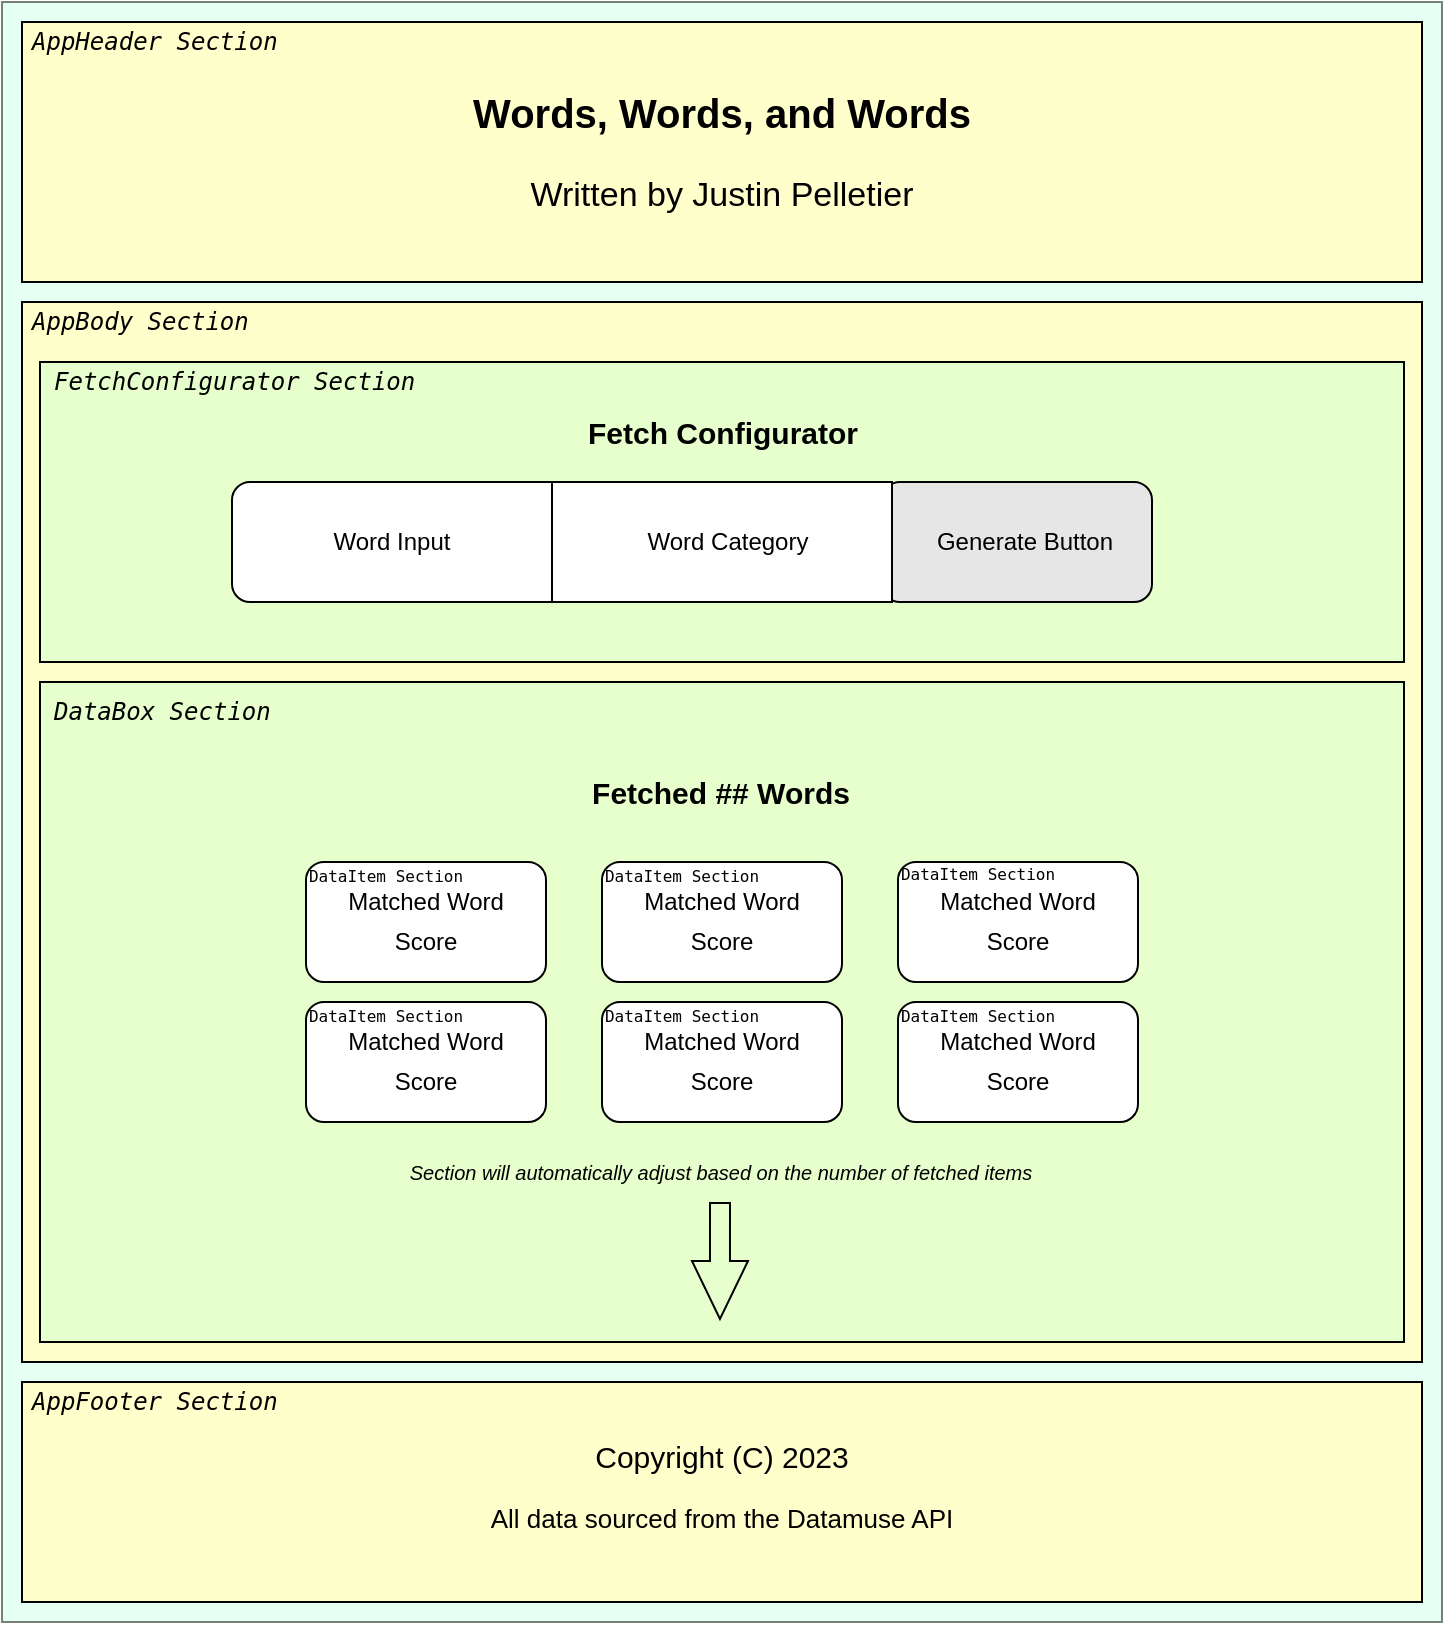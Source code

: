 <mxfile version="22.1.6" type="device">
  <diagram name="Page-1" id="j0ypjppqDU0BBYaaAZ5z">
    <mxGraphModel dx="1395" dy="625" grid="1" gridSize="10" guides="1" tooltips="1" connect="1" arrows="1" fold="1" page="1" pageScale="1" pageWidth="850" pageHeight="1100" math="0" shadow="0">
      <root>
        <mxCell id="0" />
        <mxCell id="1" parent="0" />
        <mxCell id="8qBAjIgAd5Vfwt2U9NI6-1" value="" style="rounded=0;whiteSpace=wrap;html=1;opacity=50;fillColor=#CCFFE6;" vertex="1" parent="1">
          <mxGeometry x="80" y="40" width="720" height="810" as="geometry" />
        </mxCell>
        <mxCell id="8qBAjIgAd5Vfwt2U9NI6-65" value="" style="group" vertex="1" connectable="0" parent="1">
          <mxGeometry x="90" y="190" width="700" height="530" as="geometry" />
        </mxCell>
        <mxCell id="8qBAjIgAd5Vfwt2U9NI6-6" value="" style="rounded=0;whiteSpace=wrap;html=1;fillColor=#FFFFCC;" vertex="1" parent="8qBAjIgAd5Vfwt2U9NI6-65">
          <mxGeometry width="700" height="530" as="geometry" />
        </mxCell>
        <mxCell id="8qBAjIgAd5Vfwt2U9NI6-7" value="&lt;pre&gt;&lt;i&gt;AppBody Section&lt;/i&gt;&lt;/pre&gt;" style="text;html=1;strokeColor=none;fillColor=none;align=left;verticalAlign=middle;whiteSpace=wrap;rounded=0;" vertex="1" parent="8qBAjIgAd5Vfwt2U9NI6-65">
          <mxGeometry x="3" width="130" height="20.385" as="geometry" />
        </mxCell>
        <mxCell id="8qBAjIgAd5Vfwt2U9NI6-11" value="" style="rounded=0;whiteSpace=wrap;html=1;fillColor=#E6FFCC;" vertex="1" parent="1">
          <mxGeometry x="99" y="380" width="682" height="330" as="geometry" />
        </mxCell>
        <mxCell id="8qBAjIgAd5Vfwt2U9NI6-12" value="&lt;pre&gt;&lt;i&gt;DataBox Section&lt;/i&gt;&lt;/pre&gt;" style="text;html=1;strokeColor=none;fillColor=none;align=left;verticalAlign=middle;whiteSpace=wrap;rounded=0;" vertex="1" parent="1">
          <mxGeometry x="104" y="385" width="130" height="20" as="geometry" />
        </mxCell>
        <mxCell id="8qBAjIgAd5Vfwt2U9NI6-14" value="&lt;font style=&quot;font-size: 15px;&quot;&gt;&lt;b&gt;Fetched ## Words&lt;/b&gt;&lt;/font&gt;" style="text;html=1;strokeColor=none;fillColor=none;align=center;verticalAlign=middle;whiteSpace=wrap;rounded=0;" vertex="1" parent="1">
          <mxGeometry x="366.5" y="420" width="145" height="30" as="geometry" />
        </mxCell>
        <mxCell id="8qBAjIgAd5Vfwt2U9NI6-51" value="&lt;font style=&quot;font-size: 10px;&quot;&gt;&lt;i&gt;Section will automatically adjust based on the number of fetched items&lt;/i&gt;&lt;/font&gt;" style="text;html=1;strokeColor=none;fillColor=none;align=center;verticalAlign=middle;whiteSpace=wrap;rounded=0;" vertex="1" parent="1">
          <mxGeometry x="246.5" y="610" width="385" height="30" as="geometry" />
        </mxCell>
        <mxCell id="8qBAjIgAd5Vfwt2U9NI6-53" value="" style="group" vertex="1" connectable="0" parent="1">
          <mxGeometry x="232" y="470" width="416" height="130" as="geometry" />
        </mxCell>
        <mxCell id="8qBAjIgAd5Vfwt2U9NI6-19" value="" style="group" vertex="1" connectable="0" parent="8qBAjIgAd5Vfwt2U9NI6-53">
          <mxGeometry width="120" height="60" as="geometry" />
        </mxCell>
        <mxCell id="8qBAjIgAd5Vfwt2U9NI6-16" value="" style="rounded=1;whiteSpace=wrap;html=1;" vertex="1" parent="8qBAjIgAd5Vfwt2U9NI6-19">
          <mxGeometry width="120" height="60" as="geometry" />
        </mxCell>
        <mxCell id="8qBAjIgAd5Vfwt2U9NI6-17" value="Matched Word" style="text;html=1;strokeColor=none;fillColor=none;align=center;verticalAlign=middle;whiteSpace=wrap;rounded=0;" vertex="1" parent="8qBAjIgAd5Vfwt2U9NI6-19">
          <mxGeometry x="20" y="10" width="80" height="20" as="geometry" />
        </mxCell>
        <mxCell id="8qBAjIgAd5Vfwt2U9NI6-18" value="Score" style="text;html=1;strokeColor=none;fillColor=none;align=center;verticalAlign=middle;whiteSpace=wrap;rounded=0;" vertex="1" parent="8qBAjIgAd5Vfwt2U9NI6-19">
          <mxGeometry x="20" y="30" width="80" height="20" as="geometry" />
        </mxCell>
        <mxCell id="8qBAjIgAd5Vfwt2U9NI6-67" value="&lt;pre&gt;&lt;font style=&quot;font-size: 8px;&quot;&gt;DataItem Section&lt;/font&gt;&lt;/pre&gt;" style="text;html=1;strokeColor=none;fillColor=none;align=center;verticalAlign=middle;whiteSpace=wrap;rounded=0;" vertex="1" parent="8qBAjIgAd5Vfwt2U9NI6-19">
          <mxGeometry x="-15" y="-9" width="110" height="30" as="geometry" />
        </mxCell>
        <mxCell id="8qBAjIgAd5Vfwt2U9NI6-20" value="" style="group" vertex="1" connectable="0" parent="8qBAjIgAd5Vfwt2U9NI6-53">
          <mxGeometry x="148" width="120" height="60" as="geometry" />
        </mxCell>
        <mxCell id="8qBAjIgAd5Vfwt2U9NI6-21" value="" style="rounded=1;whiteSpace=wrap;html=1;" vertex="1" parent="8qBAjIgAd5Vfwt2U9NI6-20">
          <mxGeometry width="120" height="60" as="geometry" />
        </mxCell>
        <mxCell id="8qBAjIgAd5Vfwt2U9NI6-22" value="Matched Word" style="text;html=1;strokeColor=none;fillColor=none;align=center;verticalAlign=middle;whiteSpace=wrap;rounded=0;" vertex="1" parent="8qBAjIgAd5Vfwt2U9NI6-20">
          <mxGeometry x="20" y="10" width="80" height="20" as="geometry" />
        </mxCell>
        <mxCell id="8qBAjIgAd5Vfwt2U9NI6-23" value="Score" style="text;html=1;strokeColor=none;fillColor=none;align=center;verticalAlign=middle;whiteSpace=wrap;rounded=0;" vertex="1" parent="8qBAjIgAd5Vfwt2U9NI6-20">
          <mxGeometry x="20" y="30" width="80" height="20" as="geometry" />
        </mxCell>
        <mxCell id="8qBAjIgAd5Vfwt2U9NI6-69" value="&lt;pre&gt;&lt;font style=&quot;font-size: 8px;&quot;&gt;DataItem Section&lt;/font&gt;&lt;/pre&gt;" style="text;html=1;strokeColor=none;fillColor=none;align=center;verticalAlign=middle;whiteSpace=wrap;rounded=0;" vertex="1" parent="8qBAjIgAd5Vfwt2U9NI6-20">
          <mxGeometry x="-15" y="-9" width="110" height="30" as="geometry" />
        </mxCell>
        <mxCell id="8qBAjIgAd5Vfwt2U9NI6-25" value="" style="group" vertex="1" connectable="0" parent="8qBAjIgAd5Vfwt2U9NI6-53">
          <mxGeometry x="296" width="120" height="60" as="geometry" />
        </mxCell>
        <mxCell id="8qBAjIgAd5Vfwt2U9NI6-26" value="" style="rounded=1;whiteSpace=wrap;html=1;" vertex="1" parent="8qBAjIgAd5Vfwt2U9NI6-25">
          <mxGeometry width="120" height="60" as="geometry" />
        </mxCell>
        <mxCell id="8qBAjIgAd5Vfwt2U9NI6-27" value="Matched Word" style="text;html=1;strokeColor=none;fillColor=none;align=center;verticalAlign=middle;whiteSpace=wrap;rounded=0;" vertex="1" parent="8qBAjIgAd5Vfwt2U9NI6-25">
          <mxGeometry x="20" y="10" width="80" height="20" as="geometry" />
        </mxCell>
        <mxCell id="8qBAjIgAd5Vfwt2U9NI6-28" value="Score" style="text;html=1;strokeColor=none;fillColor=none;align=center;verticalAlign=middle;whiteSpace=wrap;rounded=0;" vertex="1" parent="8qBAjIgAd5Vfwt2U9NI6-25">
          <mxGeometry x="20" y="30" width="80" height="20" as="geometry" />
        </mxCell>
        <mxCell id="8qBAjIgAd5Vfwt2U9NI6-71" value="&lt;pre&gt;&lt;font style=&quot;font-size: 8px;&quot;&gt;DataItem Section&lt;/font&gt;&lt;/pre&gt;" style="text;html=1;strokeColor=none;fillColor=none;align=center;verticalAlign=middle;whiteSpace=wrap;rounded=0;" vertex="1" parent="8qBAjIgAd5Vfwt2U9NI6-25">
          <mxGeometry x="-15" y="-10" width="110" height="30" as="geometry" />
        </mxCell>
        <mxCell id="8qBAjIgAd5Vfwt2U9NI6-33" value="" style="group" vertex="1" connectable="0" parent="8qBAjIgAd5Vfwt2U9NI6-53">
          <mxGeometry y="70" width="120" height="60" as="geometry" />
        </mxCell>
        <mxCell id="8qBAjIgAd5Vfwt2U9NI6-34" value="" style="rounded=1;whiteSpace=wrap;html=1;" vertex="1" parent="8qBAjIgAd5Vfwt2U9NI6-33">
          <mxGeometry width="120" height="60" as="geometry" />
        </mxCell>
        <mxCell id="8qBAjIgAd5Vfwt2U9NI6-35" value="Matched Word" style="text;html=1;strokeColor=none;fillColor=none;align=center;verticalAlign=middle;whiteSpace=wrap;rounded=0;" vertex="1" parent="8qBAjIgAd5Vfwt2U9NI6-33">
          <mxGeometry x="20" y="10" width="80" height="20" as="geometry" />
        </mxCell>
        <mxCell id="8qBAjIgAd5Vfwt2U9NI6-36" value="Score" style="text;html=1;strokeColor=none;fillColor=none;align=center;verticalAlign=middle;whiteSpace=wrap;rounded=0;" vertex="1" parent="8qBAjIgAd5Vfwt2U9NI6-33">
          <mxGeometry x="20" y="30" width="80" height="20" as="geometry" />
        </mxCell>
        <mxCell id="8qBAjIgAd5Vfwt2U9NI6-68" value="&lt;pre&gt;&lt;font style=&quot;font-size: 8px;&quot;&gt;DataItem Section&lt;/font&gt;&lt;/pre&gt;" style="text;html=1;strokeColor=none;fillColor=none;align=center;verticalAlign=middle;whiteSpace=wrap;rounded=0;" vertex="1" parent="8qBAjIgAd5Vfwt2U9NI6-33">
          <mxGeometry x="-15" y="-9" width="110" height="30" as="geometry" />
        </mxCell>
        <mxCell id="8qBAjIgAd5Vfwt2U9NI6-37" value="" style="group" vertex="1" connectable="0" parent="8qBAjIgAd5Vfwt2U9NI6-53">
          <mxGeometry x="148" y="70" width="120" height="60" as="geometry" />
        </mxCell>
        <mxCell id="8qBAjIgAd5Vfwt2U9NI6-38" value="" style="rounded=1;whiteSpace=wrap;html=1;" vertex="1" parent="8qBAjIgAd5Vfwt2U9NI6-37">
          <mxGeometry width="120" height="60" as="geometry" />
        </mxCell>
        <mxCell id="8qBAjIgAd5Vfwt2U9NI6-39" value="Matched Word" style="text;html=1;strokeColor=none;fillColor=none;align=center;verticalAlign=middle;whiteSpace=wrap;rounded=0;" vertex="1" parent="8qBAjIgAd5Vfwt2U9NI6-37">
          <mxGeometry x="20" y="10" width="80" height="20" as="geometry" />
        </mxCell>
        <mxCell id="8qBAjIgAd5Vfwt2U9NI6-40" value="Score" style="text;html=1;strokeColor=none;fillColor=none;align=center;verticalAlign=middle;whiteSpace=wrap;rounded=0;" vertex="1" parent="8qBAjIgAd5Vfwt2U9NI6-37">
          <mxGeometry x="20" y="30" width="80" height="20" as="geometry" />
        </mxCell>
        <mxCell id="8qBAjIgAd5Vfwt2U9NI6-50" value="" style="shape=flexArrow;endArrow=classic;html=1;rounded=0;endWidth=17;endSize=9.33;" edge="1" parent="8qBAjIgAd5Vfwt2U9NI6-37">
          <mxGeometry width="50" height="50" relative="1" as="geometry">
            <mxPoint x="59" y="100" as="sourcePoint" />
            <mxPoint x="58.98" y="159.01" as="targetPoint" />
          </mxGeometry>
        </mxCell>
        <mxCell id="8qBAjIgAd5Vfwt2U9NI6-70" value="&lt;pre&gt;&lt;font style=&quot;font-size: 8px;&quot;&gt;DataItem Section&lt;/font&gt;&lt;/pre&gt;" style="text;html=1;strokeColor=none;fillColor=none;align=center;verticalAlign=middle;whiteSpace=wrap;rounded=0;" vertex="1" parent="8qBAjIgAd5Vfwt2U9NI6-37">
          <mxGeometry x="-15" y="-9" width="110" height="30" as="geometry" />
        </mxCell>
        <mxCell id="8qBAjIgAd5Vfwt2U9NI6-41" value="" style="group" vertex="1" connectable="0" parent="8qBAjIgAd5Vfwt2U9NI6-53">
          <mxGeometry x="296" y="70" width="120" height="60" as="geometry" />
        </mxCell>
        <mxCell id="8qBAjIgAd5Vfwt2U9NI6-42" value="" style="rounded=1;whiteSpace=wrap;html=1;" vertex="1" parent="8qBAjIgAd5Vfwt2U9NI6-41">
          <mxGeometry width="120" height="60" as="geometry" />
        </mxCell>
        <mxCell id="8qBAjIgAd5Vfwt2U9NI6-43" value="Matched Word" style="text;html=1;strokeColor=none;fillColor=none;align=center;verticalAlign=middle;whiteSpace=wrap;rounded=0;" vertex="1" parent="8qBAjIgAd5Vfwt2U9NI6-41">
          <mxGeometry x="20" y="10" width="80" height="20" as="geometry" />
        </mxCell>
        <mxCell id="8qBAjIgAd5Vfwt2U9NI6-44" value="Score" style="text;html=1;strokeColor=none;fillColor=none;align=center;verticalAlign=middle;whiteSpace=wrap;rounded=0;" vertex="1" parent="8qBAjIgAd5Vfwt2U9NI6-41">
          <mxGeometry x="20" y="30" width="80" height="20" as="geometry" />
        </mxCell>
        <mxCell id="8qBAjIgAd5Vfwt2U9NI6-72" value="&lt;pre&gt;&lt;font style=&quot;font-size: 8px;&quot;&gt;DataItem Section&lt;/font&gt;&lt;/pre&gt;" style="text;html=1;strokeColor=none;fillColor=none;align=center;verticalAlign=middle;whiteSpace=wrap;rounded=0;" vertex="1" parent="8qBAjIgAd5Vfwt2U9NI6-41">
          <mxGeometry x="-15" y="-9" width="110" height="30" as="geometry" />
        </mxCell>
        <mxCell id="8qBAjIgAd5Vfwt2U9NI6-61" value="" style="group" vertex="1" connectable="0" parent="1">
          <mxGeometry x="90" y="730" width="700" height="110" as="geometry" />
        </mxCell>
        <mxCell id="8qBAjIgAd5Vfwt2U9NI6-46" value="" style="rounded=0;whiteSpace=wrap;html=1;fillColor=#FFFFCC;" vertex="1" parent="8qBAjIgAd5Vfwt2U9NI6-61">
          <mxGeometry width="700" height="110" as="geometry" />
        </mxCell>
        <mxCell id="8qBAjIgAd5Vfwt2U9NI6-47" value="&lt;pre&gt;&lt;i&gt;AppFooter Section&lt;/i&gt;&lt;/pre&gt;" style="text;html=1;strokeColor=none;fillColor=none;align=left;verticalAlign=middle;whiteSpace=wrap;rounded=0;" vertex="1" parent="8qBAjIgAd5Vfwt2U9NI6-61">
          <mxGeometry x="3" width="130" height="20" as="geometry" />
        </mxCell>
        <mxCell id="8qBAjIgAd5Vfwt2U9NI6-48" value="&lt;font style=&quot;font-size: 15px;&quot;&gt;Copyright (C) 2023&lt;/font&gt;" style="text;html=1;strokeColor=none;fillColor=none;align=center;verticalAlign=middle;whiteSpace=wrap;rounded=0;fontSize=20;" vertex="1" parent="8qBAjIgAd5Vfwt2U9NI6-61">
          <mxGeometry x="220" y="20" width="260" height="30" as="geometry" />
        </mxCell>
        <mxCell id="8qBAjIgAd5Vfwt2U9NI6-49" value="&lt;font style=&quot;font-size: 13px;&quot;&gt;All data sourced from the Datamuse API&lt;/font&gt;" style="text;html=1;strokeColor=none;fillColor=none;align=center;verticalAlign=middle;whiteSpace=wrap;rounded=0;fontSize=20;" vertex="1" parent="8qBAjIgAd5Vfwt2U9NI6-61">
          <mxGeometry x="220" y="50" width="260" height="30" as="geometry" />
        </mxCell>
        <mxCell id="8qBAjIgAd5Vfwt2U9NI6-62" value="" style="group" vertex="1" connectable="0" parent="1">
          <mxGeometry x="90" y="50" width="700" height="130" as="geometry" />
        </mxCell>
        <mxCell id="8qBAjIgAd5Vfwt2U9NI6-3" value="" style="rounded=0;whiteSpace=wrap;html=1;fillColor=#FFFFCC;" vertex="1" parent="8qBAjIgAd5Vfwt2U9NI6-62">
          <mxGeometry width="700" height="130" as="geometry" />
        </mxCell>
        <mxCell id="8qBAjIgAd5Vfwt2U9NI6-4" value="&lt;pre&gt;&lt;i&gt;AppHeader Section&lt;/i&gt;&lt;/pre&gt;" style="text;html=1;strokeColor=none;fillColor=none;align=left;verticalAlign=middle;whiteSpace=wrap;rounded=0;" vertex="1" parent="8qBAjIgAd5Vfwt2U9NI6-62">
          <mxGeometry x="3" width="130" height="20" as="geometry" />
        </mxCell>
        <mxCell id="8qBAjIgAd5Vfwt2U9NI6-2" value="&lt;b&gt;Words, Words, and Words&lt;/b&gt;" style="text;html=1;strokeColor=none;fillColor=none;align=center;verticalAlign=middle;whiteSpace=wrap;rounded=0;fontSize=20;" vertex="1" parent="8qBAjIgAd5Vfwt2U9NI6-62">
          <mxGeometry x="220" y="30" width="260" height="30" as="geometry" />
        </mxCell>
        <mxCell id="8qBAjIgAd5Vfwt2U9NI6-5" value="&lt;font style=&quot;font-size: 17px;&quot;&gt;Written by Justin Pelletier&lt;/font&gt;" style="text;html=1;strokeColor=none;fillColor=none;align=center;verticalAlign=middle;whiteSpace=wrap;rounded=0;fontSize=20;" vertex="1" parent="8qBAjIgAd5Vfwt2U9NI6-62">
          <mxGeometry x="220" y="70" width="260" height="30" as="geometry" />
        </mxCell>
        <mxCell id="8qBAjIgAd5Vfwt2U9NI6-63" value="" style="group" vertex="1" connectable="0" parent="1">
          <mxGeometry x="99" y="220" width="682" height="150" as="geometry" />
        </mxCell>
        <mxCell id="8qBAjIgAd5Vfwt2U9NI6-8" value="" style="rounded=0;whiteSpace=wrap;html=1;fillColor=#E6FFCC;" vertex="1" parent="8qBAjIgAd5Vfwt2U9NI6-63">
          <mxGeometry width="682" height="150" as="geometry" />
        </mxCell>
        <mxCell id="8qBAjIgAd5Vfwt2U9NI6-10" value="&lt;pre&gt;&lt;i&gt;FetchConfigurator Section&lt;/i&gt;&lt;/pre&gt;" style="text;html=1;strokeColor=none;fillColor=none;align=left;verticalAlign=middle;whiteSpace=wrap;rounded=0;" vertex="1" parent="8qBAjIgAd5Vfwt2U9NI6-63">
          <mxGeometry x="5" width="130" height="20" as="geometry" />
        </mxCell>
        <mxCell id="8qBAjIgAd5Vfwt2U9NI6-15" value="&lt;font style=&quot;font-size: 15px;&quot;&gt;&lt;b&gt;Fetch Configurator&lt;/b&gt;&lt;/font&gt;" style="text;html=1;strokeColor=none;fillColor=none;align=center;verticalAlign=middle;whiteSpace=wrap;rounded=0;" vertex="1" parent="8qBAjIgAd5Vfwt2U9NI6-63">
          <mxGeometry x="253.5" y="20" width="175" height="30" as="geometry" />
        </mxCell>
        <mxCell id="8qBAjIgAd5Vfwt2U9NI6-60" value="" style="group" vertex="1" connectable="0" parent="8qBAjIgAd5Vfwt2U9NI6-63">
          <mxGeometry x="96" y="60" width="460" height="60" as="geometry" />
        </mxCell>
        <mxCell id="8qBAjIgAd5Vfwt2U9NI6-54" value="" style="rounded=1;whiteSpace=wrap;html=1;" vertex="1" parent="8qBAjIgAd5Vfwt2U9NI6-60">
          <mxGeometry width="210" height="60" as="geometry" />
        </mxCell>
        <mxCell id="8qBAjIgAd5Vfwt2U9NI6-55" value="Word Input" style="text;html=1;strokeColor=none;fillColor=none;align=center;verticalAlign=middle;whiteSpace=wrap;rounded=0;" vertex="1" parent="8qBAjIgAd5Vfwt2U9NI6-60">
          <mxGeometry x="20" y="15" width="120" height="30" as="geometry" />
        </mxCell>
        <mxCell id="8qBAjIgAd5Vfwt2U9NI6-58" value="" style="rounded=1;whiteSpace=wrap;html=1;fillColor=#E6E6E6;" vertex="1" parent="8qBAjIgAd5Vfwt2U9NI6-60">
          <mxGeometry x="325" width="135" height="60" as="geometry" />
        </mxCell>
        <mxCell id="8qBAjIgAd5Vfwt2U9NI6-59" value="Generate Button" style="text;html=1;strokeColor=none;fillColor=none;align=center;verticalAlign=middle;whiteSpace=wrap;rounded=0;" vertex="1" parent="8qBAjIgAd5Vfwt2U9NI6-60">
          <mxGeometry x="338.5" y="15" width="115" height="30" as="geometry" />
        </mxCell>
        <mxCell id="8qBAjIgAd5Vfwt2U9NI6-56" value="" style="rounded=0;whiteSpace=wrap;html=1;" vertex="1" parent="8qBAjIgAd5Vfwt2U9NI6-60">
          <mxGeometry x="160" width="170" height="60" as="geometry" />
        </mxCell>
        <mxCell id="8qBAjIgAd5Vfwt2U9NI6-57" value="Word Category" style="text;html=1;strokeColor=none;fillColor=none;align=center;verticalAlign=middle;whiteSpace=wrap;rounded=0;" vertex="1" parent="8qBAjIgAd5Vfwt2U9NI6-60">
          <mxGeometry x="187.5" y="15" width="120" height="30" as="geometry" />
        </mxCell>
      </root>
    </mxGraphModel>
  </diagram>
</mxfile>
